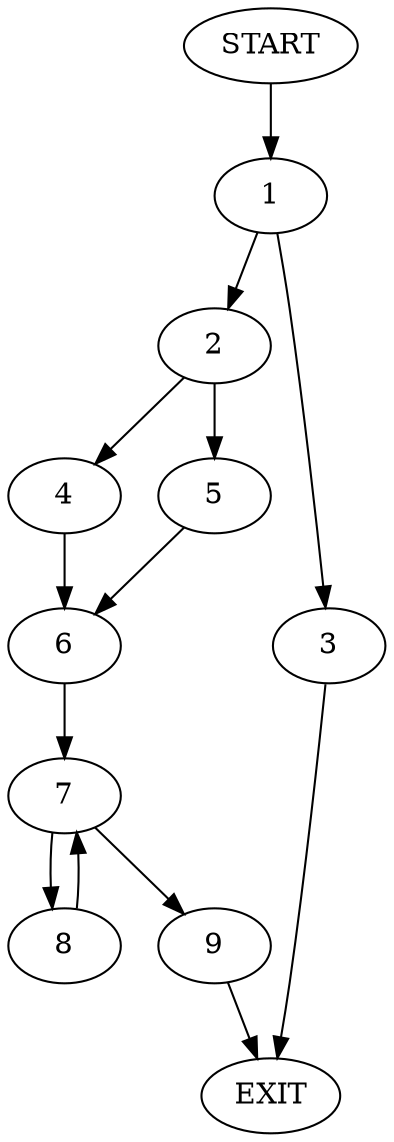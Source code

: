 digraph {
0 [label="START"]
10 [label="EXIT"]
0 -> 1
1 -> 2
1 -> 3
3 -> 10
2 -> 4
2 -> 5
5 -> 6
4 -> 6
6 -> 7
7 -> 8
7 -> 9
9 -> 10
8 -> 7
}
